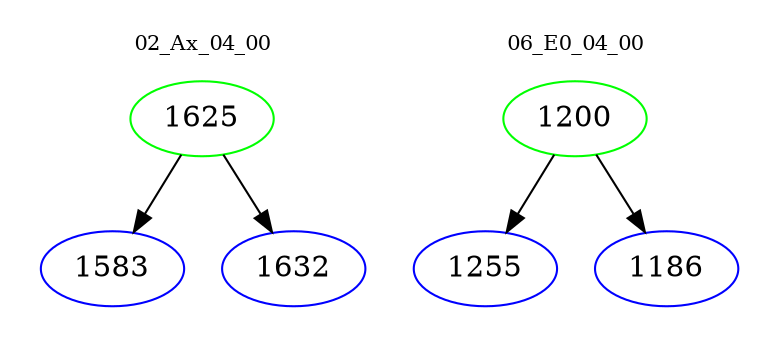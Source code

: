 digraph{
subgraph cluster_0 {
color = white
label = "02_Ax_04_00";
fontsize=10;
T0_1625 [label="1625", color="green"]
T0_1625 -> T0_1583 [color="black"]
T0_1583 [label="1583", color="blue"]
T0_1625 -> T0_1632 [color="black"]
T0_1632 [label="1632", color="blue"]
}
subgraph cluster_1 {
color = white
label = "06_E0_04_00";
fontsize=10;
T1_1200 [label="1200", color="green"]
T1_1200 -> T1_1255 [color="black"]
T1_1255 [label="1255", color="blue"]
T1_1200 -> T1_1186 [color="black"]
T1_1186 [label="1186", color="blue"]
}
}
